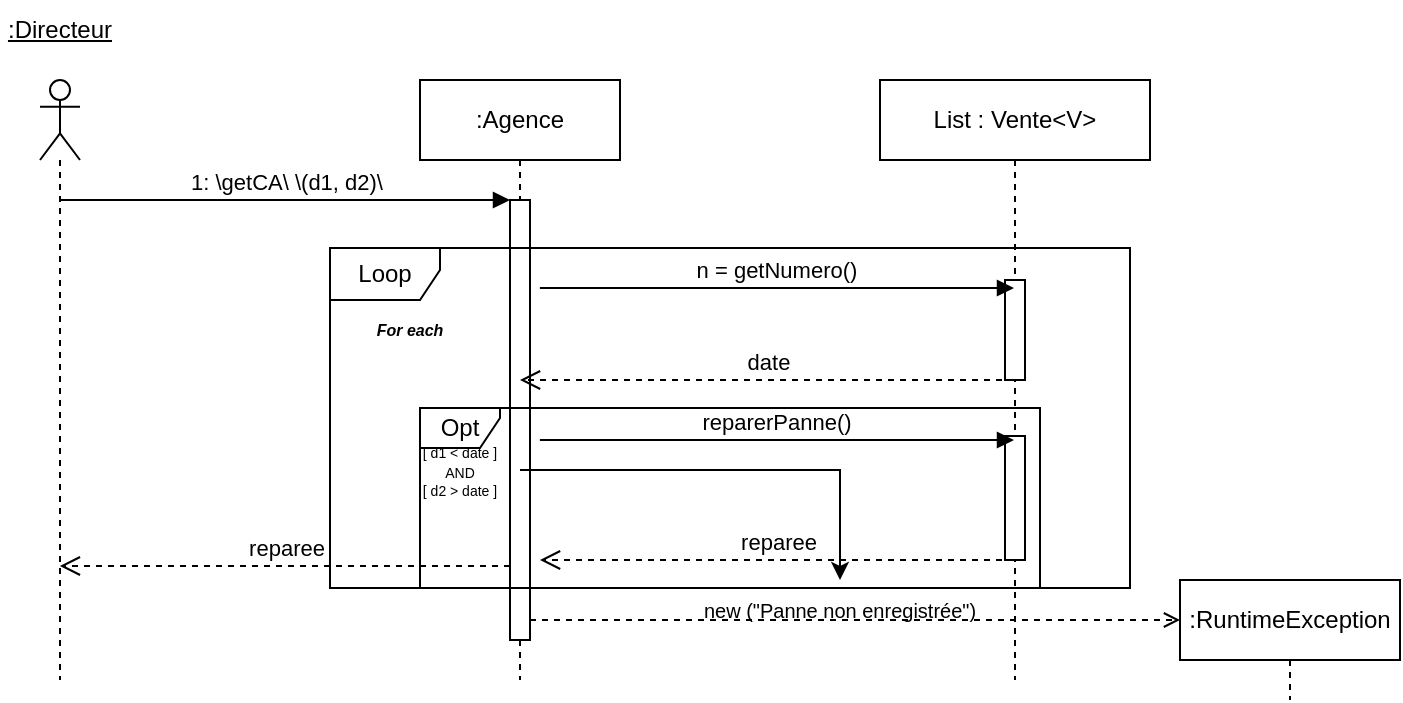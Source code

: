 <mxfile version="17.4.4" type="device" pages="2"><diagram id="etqr2sdTXUcG-AQYDy8K" name="q2a"><mxGraphModel dx="180" dy="346" grid="1" gridSize="10" guides="1" tooltips="1" connect="1" arrows="1" fold="1" page="1" pageScale="1" pageWidth="1169" pageHeight="827" math="0" shadow="0"><root><mxCell id="0"/><mxCell id="1" parent="0"/><mxCell id="blLFPV6V27jr1hSTyQWM-2" value="" style="shape=umlLifeline;participant=umlActor;perimeter=lifelinePerimeter;whiteSpace=wrap;html=1;container=1;collapsible=0;recursiveResize=0;verticalAlign=top;spacingTop=36;outlineConnect=0;" parent="1" vertex="1"><mxGeometry x="70" y="170" width="20" height="300" as="geometry"/></mxCell><mxCell id="blLFPV6V27jr1hSTyQWM-3" value="&lt;u&gt;:Directeur&lt;/u&gt;" style="text;html=1;strokeColor=none;fillColor=none;align=center;verticalAlign=middle;whiteSpace=wrap;rounded=0;" parent="1" vertex="1"><mxGeometry x="50" y="130" width="60" height="30" as="geometry"/></mxCell><mxCell id="blLFPV6V27jr1hSTyQWM-4" value=":Agence" style="shape=umlLifeline;perimeter=lifelinePerimeter;whiteSpace=wrap;html=1;container=1;collapsible=0;recursiveResize=0;outlineConnect=0;" parent="1" vertex="1"><mxGeometry x="260" y="170" width="100" height="300" as="geometry"/></mxCell><mxCell id="SbAFBnxim0sWgjCuWne7-1" value="" style="html=1;points=[];perimeter=orthogonalPerimeter;" parent="blLFPV6V27jr1hSTyQWM-4" vertex="1"><mxGeometry x="45" y="60" width="10" height="220" as="geometry"/></mxCell><mxCell id="SbAFBnxim0sWgjCuWne7-2" value="1: \getCA\ \(d1, d2)\" style="html=1;verticalAlign=bottom;endArrow=block;entryX=0;entryY=0;rounded=0;" parent="1" source="blLFPV6V27jr1hSTyQWM-2" target="SbAFBnxim0sWgjCuWne7-1" edge="1"><mxGeometry relative="1" as="geometry"><mxPoint x="180" y="320" as="sourcePoint"/></mxGeometry></mxCell><mxCell id="SbAFBnxim0sWgjCuWne7-3" value="reparee" style="html=1;verticalAlign=bottom;endArrow=open;dashed=1;endSize=8;exitX=0;exitY=0.95;rounded=0;" parent="1" edge="1"><mxGeometry relative="1" as="geometry"><mxPoint x="79.929" y="413.0" as="targetPoint"/><mxPoint x="305" y="413.0" as="sourcePoint"/></mxGeometry></mxCell><mxCell id="SbAFBnxim0sWgjCuWne7-4" value="List : Vente&amp;lt;V&amp;gt;" style="shape=umlLifeline;perimeter=lifelinePerimeter;whiteSpace=wrap;html=1;container=1;collapsible=0;recursiveResize=0;outlineConnect=0;" parent="1" vertex="1"><mxGeometry x="490" y="170" width="135" height="300" as="geometry"/></mxCell><mxCell id="SbAFBnxim0sWgjCuWne7-5" value="" style="html=1;points=[];perimeter=orthogonalPerimeter;" parent="SbAFBnxim0sWgjCuWne7-4" vertex="1"><mxGeometry x="62.5" y="100" width="10" height="50" as="geometry"/></mxCell><mxCell id="SbAFBnxim0sWgjCuWne7-6" value="n = getNumero()" style="html=1;verticalAlign=bottom;endArrow=block;rounded=0;" parent="SbAFBnxim0sWgjCuWne7-4" target="SbAFBnxim0sWgjCuWne7-4" edge="1"><mxGeometry relative="1" as="geometry"><mxPoint x="-170.071" y="104.0" as="sourcePoint"/><mxPoint x="45" y="104" as="targetPoint"/></mxGeometry></mxCell><mxCell id="SbAFBnxim0sWgjCuWne7-14" value="" style="html=1;points=[];perimeter=orthogonalPerimeter;" parent="SbAFBnxim0sWgjCuWne7-4" vertex="1"><mxGeometry x="62.5" y="178" width="10" height="62" as="geometry"/></mxCell><mxCell id="SbAFBnxim0sWgjCuWne7-15" value="reparerPanne()" style="html=1;verticalAlign=bottom;endArrow=block;rounded=0;" parent="SbAFBnxim0sWgjCuWne7-4" target="SbAFBnxim0sWgjCuWne7-4" edge="1"><mxGeometry relative="1" as="geometry"><mxPoint x="-170.071" y="180.0" as="sourcePoint"/><mxPoint x="45" y="180" as="targetPoint"/></mxGeometry></mxCell><mxCell id="SbAFBnxim0sWgjCuWne7-29" value="new (&quot;Panne non enregistrée&quot;)" style="text;html=1;strokeColor=none;fillColor=none;align=center;verticalAlign=middle;whiteSpace=wrap;rounded=0;fontSize=10;" parent="SbAFBnxim0sWgjCuWne7-4" vertex="1"><mxGeometry x="-175" y="250" width="310" height="30" as="geometry"/></mxCell><mxCell id="SbAFBnxim0sWgjCuWne7-17" value="Opt" style="shape=umlFrame;whiteSpace=wrap;html=1;width=40;height=20;" parent="SbAFBnxim0sWgjCuWne7-4" vertex="1"><mxGeometry x="-230" y="164" width="310" height="90" as="geometry"/></mxCell><mxCell id="SbAFBnxim0sWgjCuWne7-19" value="Loop" style="shape=umlFrame;whiteSpace=wrap;html=1;fillColor=none;width=55;height=26;" parent="SbAFBnxim0sWgjCuWne7-4" vertex="1"><mxGeometry x="-275" y="84" width="400" height="170" as="geometry"/></mxCell><mxCell id="pA4U0KgGwFaBNvOazmE4-3" value="For each" style="text;align=center;fontStyle=3;verticalAlign=middle;spacingLeft=3;spacingRight=3;strokeColor=none;rotatable=0;points=[[0,0.5],[1,0.5]];portConstraint=eastwest;fontSize=8;" vertex="1" parent="SbAFBnxim0sWgjCuWne7-4"><mxGeometry x="-275" y="112" width="80" height="26" as="geometry"/></mxCell><mxCell id="pA4U0KgGwFaBNvOazmE4-4" value="" style="edgeStyle=orthogonalEdgeStyle;rounded=0;orthogonalLoop=1;jettySize=auto;html=1;fontSize=7;" edge="1" parent="SbAFBnxim0sWgjCuWne7-4" source="SbAFBnxim0sWgjCuWne7-18" target="SbAFBnxim0sWgjCuWne7-29"><mxGeometry relative="1" as="geometry"/></mxCell><mxCell id="SbAFBnxim0sWgjCuWne7-18" value="&lt;p style=&quot;line-height: 0.8&quot;&gt;&lt;span style=&quot;font-size: 7px&quot;&gt;[ &lt;/span&gt;&lt;font style=&quot;font-size: 7px&quot;&gt;d1 &amp;lt; date&lt;/font&gt;&lt;span style=&quot;font-size: 7px&quot;&gt; ]&lt;/span&gt;&lt;br&gt;&lt;span style=&quot;font-size: 7px&quot;&gt;AND&lt;/span&gt;&lt;br&gt;&lt;span style=&quot;font-size: 7px&quot;&gt;[ d2 &amp;gt; date ]&lt;/span&gt;&lt;br&gt;&lt;/p&gt;" style="text;html=1;strokeColor=none;fillColor=none;align=center;verticalAlign=middle;whiteSpace=wrap;rounded=0;" parent="SbAFBnxim0sWgjCuWne7-4" vertex="1"><mxGeometry x="-240" y="190" width="60" height="10" as="geometry"/></mxCell><mxCell id="SbAFBnxim0sWgjCuWne7-16" value="reparee" style="html=1;verticalAlign=bottom;endArrow=open;dashed=1;endSize=8;rounded=0;" parent="1" source="SbAFBnxim0sWgjCuWne7-4" edge="1"><mxGeometry relative="1" as="geometry"><mxPoint x="530" y="410.0" as="sourcePoint"/><mxPoint x="320" y="410" as="targetPoint"/></mxGeometry></mxCell><mxCell id="SbAFBnxim0sWgjCuWne7-20" value=":RuntimeException" style="shape=umlLifeline;perimeter=lifelinePerimeter;whiteSpace=wrap;html=1;container=1;collapsible=0;recursiveResize=0;outlineConnect=0;" parent="1" vertex="1"><mxGeometry x="640" y="420" width="110" height="60" as="geometry"/></mxCell><mxCell id="SbAFBnxim0sWgjCuWne7-26" value="" style="html=1;verticalAlign=bottom;labelBackgroundColor=none;endArrow=open;endFill=0;dashed=1;rounded=0;" parent="1" source="SbAFBnxim0sWgjCuWne7-1" edge="1"><mxGeometry width="160" relative="1" as="geometry"><mxPoint x="320" y="440" as="sourcePoint"/><mxPoint x="640" y="440" as="targetPoint"/></mxGeometry></mxCell><mxCell id="SbAFBnxim0sWgjCuWne7-9" value="date" style="html=1;verticalAlign=bottom;endArrow=open;dashed=1;endSize=8;rounded=0;" parent="1" source="SbAFBnxim0sWgjCuWne7-4" target="blLFPV6V27jr1hSTyQWM-4" edge="1"><mxGeometry relative="1" as="geometry"><mxPoint x="535" y="319.71" as="sourcePoint"/><mxPoint x="325" y="320" as="targetPoint"/></mxGeometry></mxCell></root></mxGraphModel></diagram><diagram name="q2b" id="OFMFTrM8zSiECRS8MhgL"><mxGraphModel dx="776" dy="727" grid="1" gridSize="10" guides="1" tooltips="1" connect="1" arrows="1" fold="1" page="1" pageScale="1" pageWidth="1169" pageHeight="827" math="0" shadow="0"><root><mxCell id="bGMD1Dqwo4nvB5CBfOBT-0"/><mxCell id="bGMD1Dqwo4nvB5CBfOBT-1" parent="bGMD1Dqwo4nvB5CBfOBT-0"/><mxCell id="bGMD1Dqwo4nvB5CBfOBT-2" value="" style="shape=umlLifeline;participant=umlActor;perimeter=lifelinePerimeter;whiteSpace=wrap;html=1;container=1;collapsible=0;recursiveResize=0;verticalAlign=top;spacingTop=36;outlineConnect=0;" parent="bGMD1Dqwo4nvB5CBfOBT-1" vertex="1"><mxGeometry x="70" y="170" width="20" height="300" as="geometry"/></mxCell><mxCell id="bGMD1Dqwo4nvB5CBfOBT-3" value="Garagiste" style="text;html=1;strokeColor=none;fillColor=none;align=center;verticalAlign=middle;whiteSpace=wrap;rounded=0;" parent="bGMD1Dqwo4nvB5CBfOBT-1" vertex="1"><mxGeometry x="50" y="130" width="60" height="30" as="geometry"/></mxCell><mxCell id="bGMD1Dqwo4nvB5CBfOBT-5" value="g:GarageReparation" style="shape=umlLifeline;perimeter=lifelinePerimeter;whiteSpace=wrap;html=1;container=1;collapsible=0;recursiveResize=0;outlineConnect=0;" parent="bGMD1Dqwo4nvB5CBfOBT-1" vertex="1"><mxGeometry x="230" y="170" width="120" height="310" as="geometry"/></mxCell><mxCell id="yHWU5_NsLafu3E2VW9SH-1" value="" style="html=1;points=[];perimeter=orthogonalPerimeter;fontSize=10;fillColor=default;" parent="bGMD1Dqwo4nvB5CBfOBT-5" vertex="1"><mxGeometry x="55" y="70" width="10" height="230" as="geometry"/></mxCell><mxCell id="yHWU5_NsLafu3E2VW9SH-4" value="" style="html=1;points=[];perimeter=orthogonalPerimeter;fontSize=10;fillColor=none;" parent="bGMD1Dqwo4nvB5CBfOBT-5" vertex="1"><mxGeometry x="65" y="120" width="10" height="40" as="geometry"/></mxCell><mxCell id="yHWU5_NsLafu3E2VW9SH-5" value="&amp;nbsp;v = rechercherVehicule(&quot;AB-3&quot;)" style="edgeStyle=orthogonalEdgeStyle;html=1;align=left;spacingLeft=2;endArrow=block;rounded=0;entryX=1;entryY=0;fontSize=10;exitX=0.943;exitY=0.141;exitDx=0;exitDy=0;exitPerimeter=0;" parent="bGMD1Dqwo4nvB5CBfOBT-5" source="yHWU5_NsLafu3E2VW9SH-1" target="yHWU5_NsLafu3E2VW9SH-4" edge="1"><mxGeometry relative="1" as="geometry"><mxPoint x="70" y="100" as="sourcePoint"/><Array as="points"><mxPoint x="64" y="100"/><mxPoint x="100" y="100"/><mxPoint x="100" y="120"/></Array></mxGeometry></mxCell><mxCell id="yHWU5_NsLafu3E2VW9SH-0" value="v :Vehicule" style="shape=umlLifeline;perimeter=lifelinePerimeter;whiteSpace=wrap;html=1;container=1;collapsible=0;recursiveResize=0;outlineConnect=0;" parent="bGMD1Dqwo4nvB5CBfOBT-1" vertex="1"><mxGeometry x="460" y="165" width="120" height="310" as="geometry"/></mxCell><mxCell id="u_5GEOtrJ_s1t_6jagmC-0" value="" style="html=1;points=[];perimeter=orthogonalPerimeter;fontSize=10;fillColor=default;" parent="yHWU5_NsLafu3E2VW9SH-0" vertex="1"><mxGeometry x="60" y="185" width="10" height="105" as="geometry"/></mxCell><mxCell id="GjbHs2Mo1R0lIBsYdVdj-6" value="" style="html=1;points=[];perimeter=orthogonalPerimeter;fontSize=10;fillColor=none;" parent="yHWU5_NsLafu3E2VW9SH-0" vertex="1"><mxGeometry x="70" y="226" width="10" height="15" as="geometry"/></mxCell><mxCell id="GjbHs2Mo1R0lIBsYdVdj-7" value="add(p)" style="html=1;verticalAlign=bottom;endArrow=block;entryX=1.038;entryY=0.343;rounded=0;fontSize=10;edgeStyle=orthogonalEdgeStyle;exitX=1.141;exitY=0.378;exitDx=0;exitDy=0;exitPerimeter=0;entryDx=0;entryDy=0;entryPerimeter=0;" parent="yHWU5_NsLafu3E2VW9SH-0" source="u_5GEOtrJ_s1t_6jagmC-0" target="GjbHs2Mo1R0lIBsYdVdj-6" edge="1"><mxGeometry x="-0.185" relative="1" as="geometry"><mxPoint x="-20" y="365" as="sourcePoint"/><mxPoint x="200" y="365" as="targetPoint"/><Array as="points"><mxPoint x="70" y="225"/><mxPoint x="70" y="215"/><mxPoint x="110" y="215"/><mxPoint x="110" y="231"/></Array><mxPoint as="offset"/></mxGeometry></mxCell><mxCell id="GjbHs2Mo1R0lIBsYdVdj-11" value="" style="html=1;points=[];perimeter=orthogonalPerimeter;fontSize=10;fillColor=default;" parent="yHWU5_NsLafu3E2VW9SH-0" vertex="1"><mxGeometry x="55" y="135" width="10" height="20" as="geometry"/></mxCell><mxCell id="yHWU5_NsLafu3E2VW9SH-2" value="enregistrerDderep(&quot;AB-3&quot;, &quot;bruit moteur&quot;)" style="html=1;verticalAlign=bottom;endArrow=block;entryX=0;entryY=0;rounded=0;fontSize=10;" parent="bGMD1Dqwo4nvB5CBfOBT-1" source="bGMD1Dqwo4nvB5CBfOBT-2" target="yHWU5_NsLafu3E2VW9SH-1" edge="1"><mxGeometry relative="1" as="geometry"><mxPoint x="100" y="240" as="sourcePoint"/></mxGeometry></mxCell><mxCell id="yHWU5_NsLafu3E2VW9SH-3" value="numPanne" style="html=1;verticalAlign=bottom;endArrow=open;dashed=1;endSize=8;exitX=0;exitY=0.95;rounded=0;fontSize=10;" parent="bGMD1Dqwo4nvB5CBfOBT-1" source="yHWU5_NsLafu3E2VW9SH-1" target="bGMD1Dqwo4nvB5CBfOBT-2" edge="1"><mxGeometry relative="1" as="geometry"><mxPoint x="210" y="316" as="targetPoint"/></mxGeometry></mxCell><mxCell id="u_5GEOtrJ_s1t_6jagmC-1" value="enregistrerDdeRep(&quot;bruit moteur&quot;)" style="html=1;verticalAlign=bottom;endArrow=block;entryX=0;entryY=0;rounded=0;fontSize=10;" parent="bGMD1Dqwo4nvB5CBfOBT-1" target="u_5GEOtrJ_s1t_6jagmC-0" edge="1"><mxGeometry relative="1" as="geometry"><mxPoint x="300" y="350" as="sourcePoint"/></mxGeometry></mxCell><mxCell id="u_5GEOtrJ_s1t_6jagmC-2" value="numPanne" style="html=1;verticalAlign=bottom;endArrow=open;dashed=1;endSize=8;exitX=0;exitY=0.95;rounded=0;fontSize=10;" parent="bGMD1Dqwo4nvB5CBfOBT-1" source="u_5GEOtrJ_s1t_6jagmC-0" target="bGMD1Dqwo4nvB5CBfOBT-5" edge="1"><mxGeometry relative="1" as="geometry"><mxPoint x="450" y="426" as="targetPoint"/></mxGeometry></mxCell><mxCell id="GjbHs2Mo1R0lIBsYdVdj-0" value="p: Panne" style="shape=umlLifeline;perimeter=lifelinePerimeter;whiteSpace=wrap;html=1;container=1;collapsible=0;recursiveResize=0;outlineConnect=0;" parent="bGMD1Dqwo4nvB5CBfOBT-1" vertex="1"><mxGeometry x="720" y="340" width="120" height="170" as="geometry"/></mxCell><mxCell id="GjbHs2Mo1R0lIBsYdVdj-8" value="" style="html=1;points=[];perimeter=orthogonalPerimeter;fontSize=10;fillColor=default;" parent="GjbHs2Mo1R0lIBsYdVdj-0" vertex="1"><mxGeometry x="60" y="90" width="10" height="20" as="geometry"/></mxCell><mxCell id="GjbHs2Mo1R0lIBsYdVdj-2" value="" style="html=1;verticalAlign=bottom;labelBackgroundColor=none;endArrow=open;endFill=0;dashed=1;rounded=0;fontSize=10;" parent="bGMD1Dqwo4nvB5CBfOBT-1" edge="1"><mxGeometry width="160" relative="1" as="geometry"><mxPoint x="530" y="360" as="sourcePoint"/><mxPoint x="720" y="360" as="targetPoint"/></mxGeometry></mxCell><mxCell id="GjbHs2Mo1R0lIBsYdVdj-3" value="new (&quot;bruit moteur&quot;, this)" style="text;html=1;strokeColor=none;fillColor=none;align=center;verticalAlign=middle;whiteSpace=wrap;rounded=0;fontSize=10;" parent="bGMD1Dqwo4nvB5CBfOBT-1" vertex="1"><mxGeometry x="560" y="340" width="120" height="30" as="geometry"/></mxCell><mxCell id="GjbHs2Mo1R0lIBsYdVdj-10" value="numPanne" style="html=1;verticalAlign=bottom;endArrow=open;dashed=1;endSize=8;exitX=0;exitY=0.95;rounded=0;fontSize=10;" parent="bGMD1Dqwo4nvB5CBfOBT-1" source="GjbHs2Mo1R0lIBsYdVdj-8" target="u_5GEOtrJ_s1t_6jagmC-0" edge="1"><mxGeometry relative="1" as="geometry"><mxPoint x="710" y="506" as="targetPoint"/></mxGeometry></mxCell><mxCell id="GjbHs2Mo1R0lIBsYdVdj-9" value="getNumero()" style="html=1;verticalAlign=bottom;endArrow=block;entryX=0;entryY=0;rounded=0;fontSize=10;exitX=1.21;exitY=0.761;exitDx=0;exitDy=0;exitPerimeter=0;" parent="bGMD1Dqwo4nvB5CBfOBT-1" source="u_5GEOtrJ_s1t_6jagmC-0" target="GjbHs2Mo1R0lIBsYdVdj-8" edge="1"><mxGeometry relative="1" as="geometry"><mxPoint x="710" y="430" as="sourcePoint"/></mxGeometry></mxCell></root></mxGraphModel></diagram></mxfile>